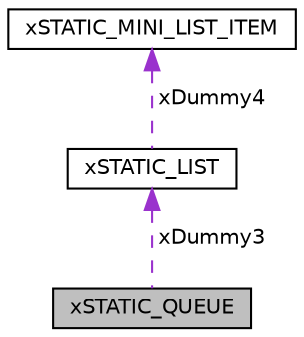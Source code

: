 digraph "xSTATIC_QUEUE"
{
  edge [fontname="Helvetica",fontsize="10",labelfontname="Helvetica",labelfontsize="10"];
  node [fontname="Helvetica",fontsize="10",shape=record];
  Node1 [label="xSTATIC_QUEUE",height=0.2,width=0.4,color="black", fillcolor="grey75", style="filled", fontcolor="black"];
  Node2 -> Node1 [dir="back",color="darkorchid3",fontsize="10",style="dashed",label=" xDummy3" ];
  Node2 [label="xSTATIC_LIST",height=0.2,width=0.4,color="black", fillcolor="white", style="filled",URL="$structx_s_t_a_t_i_c___l_i_s_t.html"];
  Node3 -> Node2 [dir="back",color="darkorchid3",fontsize="10",style="dashed",label=" xDummy4" ];
  Node3 [label="xSTATIC_MINI_LIST_ITEM",height=0.2,width=0.4,color="black", fillcolor="white", style="filled",URL="$structx_s_t_a_t_i_c___m_i_n_i___l_i_s_t___i_t_e_m.html"];
}
